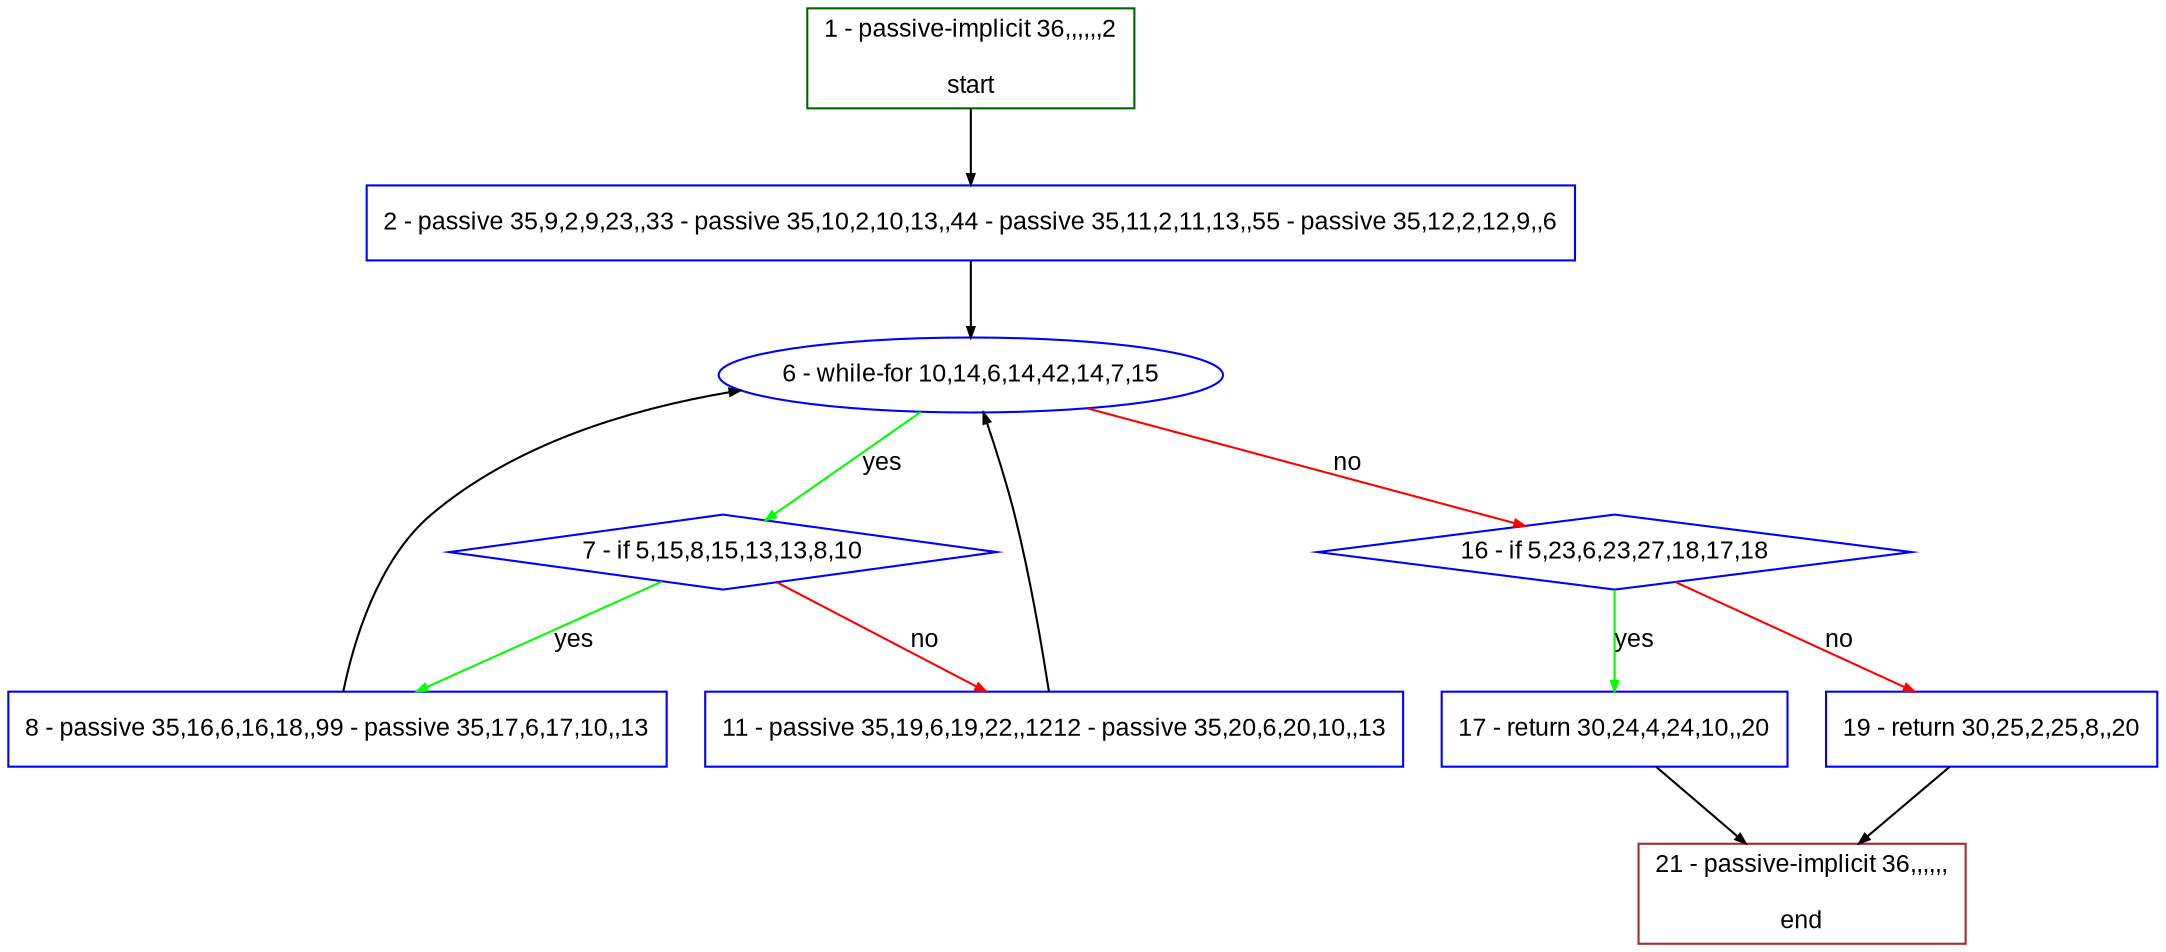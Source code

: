 digraph "" {
  graph [bgcolor="white", fillcolor="#FFFFCC", pack="true", packmode="clust", fontname="Arial", label="", fontsize="12", compound="true", style="rounded,filled"];
  node [node_initialized="no", fillcolor="white", fontname="Arial", label="", color="grey", fontsize="12", fixedsize="false", compound="true", shape="rectangle", style="filled"];
  edge [arrowtail="none", lhead="", fontcolor="black", fontname="Arial", label="", color="black", fontsize="12", arrowhead="normal", arrowsize="0.5", compound="true", ltail="", dir="forward"];
  __N1 [fillcolor="#ffffff", label="2 - passive 35,9,2,9,23,,33 - passive 35,10,2,10,13,,44 - passive 35,11,2,11,13,,55 - passive 35,12,2,12,9,,6", color="#0000ff", shape="box", style="filled"];
  __N2 [fillcolor="#ffffff", label="1 - passive-implicit 36,,,,,,2\n\nstart", color="#006400", shape="box", style="filled"];
  __N3 [fillcolor="#ffffff", label="6 - while-for 10,14,6,14,42,14,7,15", color="#0000ff", shape="oval", style="filled"];
  __N4 [fillcolor="#ffffff", label="7 - if 5,15,8,15,13,13,8,10", color="#0000ff", shape="diamond", style="filled"];
  __N5 [fillcolor="#ffffff", label="16 - if 5,23,6,23,27,18,17,18", color="#0000ff", shape="diamond", style="filled"];
  __N6 [fillcolor="#ffffff", label="8 - passive 35,16,6,16,18,,99 - passive 35,17,6,17,10,,13", color="#0000ff", shape="box", style="filled"];
  __N7 [fillcolor="#ffffff", label="11 - passive 35,19,6,19,22,,1212 - passive 35,20,6,20,10,,13", color="#0000ff", shape="box", style="filled"];
  __N8 [fillcolor="#ffffff", label="17 - return 30,24,4,24,10,,20", color="#0000ff", shape="box", style="filled"];
  __N9 [fillcolor="#ffffff", label="19 - return 30,25,2,25,8,,20", color="#0000ff", shape="box", style="filled"];
  __N10 [fillcolor="#ffffff", label="21 - passive-implicit 36,,,,,,\n\nend", color="#a52a2a", shape="box", style="filled"];
  __N2 -> __N1 [arrowtail="none", color="#000000", label="", arrowhead="normal", dir="forward"];
  __N1 -> __N3 [arrowtail="none", color="#000000", label="", arrowhead="normal", dir="forward"];
  __N3 -> __N4 [arrowtail="none", color="#00ff00", label="yes", arrowhead="normal", dir="forward"];
  __N3 -> __N5 [arrowtail="none", color="#ff0000", label="no", arrowhead="normal", dir="forward"];
  __N4 -> __N6 [arrowtail="none", color="#00ff00", label="yes", arrowhead="normal", dir="forward"];
  __N4 -> __N7 [arrowtail="none", color="#ff0000", label="no", arrowhead="normal", dir="forward"];
  __N6 -> __N3 [arrowtail="none", color="#000000", label="", arrowhead="normal", dir="forward"];
  __N7 -> __N3 [arrowtail="none", color="#000000", label="", arrowhead="normal", dir="forward"];
  __N5 -> __N8 [arrowtail="none", color="#00ff00", label="yes", arrowhead="normal", dir="forward"];
  __N5 -> __N9 [arrowtail="none", color="#ff0000", label="no", arrowhead="normal", dir="forward"];
  __N8 -> __N10 [arrowtail="none", color="#000000", label="", arrowhead="normal", dir="forward"];
  __N9 -> __N10 [arrowtail="none", color="#000000", label="", arrowhead="normal", dir="forward"];
}
